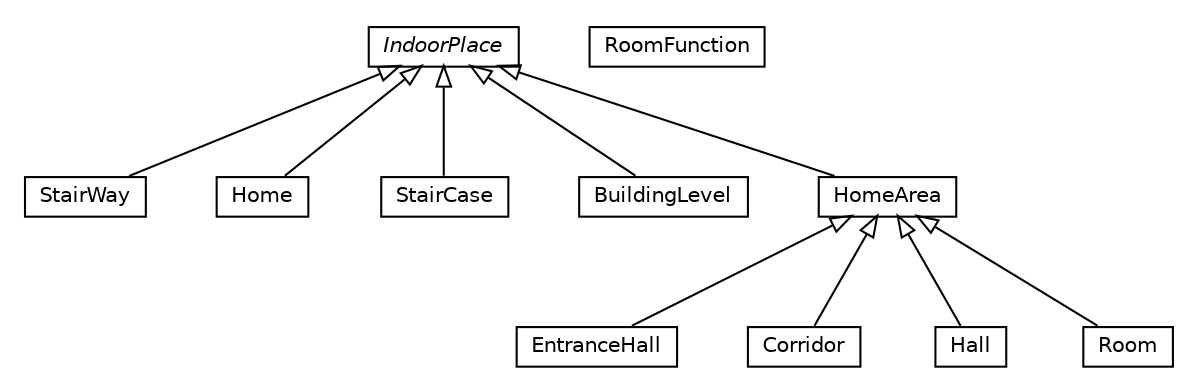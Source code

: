 #!/usr/local/bin/dot
#
# Class diagram 
# Generated by UMLGraph version R5_6-24-gf6e263 (http://www.umlgraph.org/)
#

digraph G {
	edge [fontname="Helvetica",fontsize=10,labelfontname="Helvetica",labelfontsize=10];
	node [fontname="Helvetica",fontsize=10,shape=plaintext];
	nodesep=0.25;
	ranksep=0.5;
	// org.universAAL.ontology.location.indoor.IndoorPlace
	c227562 [label=<<table title="org.universAAL.ontology.location.indoor.IndoorPlace" border="0" cellborder="1" cellspacing="0" cellpadding="2" port="p" href="./IndoorPlace.html">
		<tr><td><table border="0" cellspacing="0" cellpadding="1">
<tr><td align="center" balign="center"><font face="Helvetica-Oblique"> IndoorPlace </font></td></tr>
		</table></td></tr>
		</table>>, URL="./IndoorPlace.html", fontname="Helvetica", fontcolor="black", fontsize=10.0];
	// org.universAAL.ontology.location.indoor.EntranceHall
	c227563 [label=<<table title="org.universAAL.ontology.location.indoor.EntranceHall" border="0" cellborder="1" cellspacing="0" cellpadding="2" port="p" href="./EntranceHall.html">
		<tr><td><table border="0" cellspacing="0" cellpadding="1">
<tr><td align="center" balign="center"> EntranceHall </td></tr>
		</table></td></tr>
		</table>>, URL="./EntranceHall.html", fontname="Helvetica", fontcolor="black", fontsize=10.0];
	// org.universAAL.ontology.location.indoor.StairWay
	c227564 [label=<<table title="org.universAAL.ontology.location.indoor.StairWay" border="0" cellborder="1" cellspacing="0" cellpadding="2" port="p" href="./StairWay.html">
		<tr><td><table border="0" cellspacing="0" cellpadding="1">
<tr><td align="center" balign="center"> StairWay </td></tr>
		</table></td></tr>
		</table>>, URL="./StairWay.html", fontname="Helvetica", fontcolor="black", fontsize=10.0];
	// org.universAAL.ontology.location.indoor.Corridor
	c227565 [label=<<table title="org.universAAL.ontology.location.indoor.Corridor" border="0" cellborder="1" cellspacing="0" cellpadding="2" port="p" href="./Corridor.html">
		<tr><td><table border="0" cellspacing="0" cellpadding="1">
<tr><td align="center" balign="center"> Corridor </td></tr>
		</table></td></tr>
		</table>>, URL="./Corridor.html", fontname="Helvetica", fontcolor="black", fontsize=10.0];
	// org.universAAL.ontology.location.indoor.Hall
	c227566 [label=<<table title="org.universAAL.ontology.location.indoor.Hall" border="0" cellborder="1" cellspacing="0" cellpadding="2" port="p" href="./Hall.html">
		<tr><td><table border="0" cellspacing="0" cellpadding="1">
<tr><td align="center" balign="center"> Hall </td></tr>
		</table></td></tr>
		</table>>, URL="./Hall.html", fontname="Helvetica", fontcolor="black", fontsize=10.0];
	// org.universAAL.ontology.location.indoor.Home
	c227567 [label=<<table title="org.universAAL.ontology.location.indoor.Home" border="0" cellborder="1" cellspacing="0" cellpadding="2" port="p" href="./Home.html">
		<tr><td><table border="0" cellspacing="0" cellpadding="1">
<tr><td align="center" balign="center"> Home </td></tr>
		</table></td></tr>
		</table>>, URL="./Home.html", fontname="Helvetica", fontcolor="black", fontsize=10.0];
	// org.universAAL.ontology.location.indoor.StairCase
	c227568 [label=<<table title="org.universAAL.ontology.location.indoor.StairCase" border="0" cellborder="1" cellspacing="0" cellpadding="2" port="p" href="./StairCase.html">
		<tr><td><table border="0" cellspacing="0" cellpadding="1">
<tr><td align="center" balign="center"> StairCase </td></tr>
		</table></td></tr>
		</table>>, URL="./StairCase.html", fontname="Helvetica", fontcolor="black", fontsize=10.0];
	// org.universAAL.ontology.location.indoor.BuildingLevel
	c227569 [label=<<table title="org.universAAL.ontology.location.indoor.BuildingLevel" border="0" cellborder="1" cellspacing="0" cellpadding="2" port="p" href="./BuildingLevel.html">
		<tr><td><table border="0" cellspacing="0" cellpadding="1">
<tr><td align="center" balign="center"> BuildingLevel </td></tr>
		</table></td></tr>
		</table>>, URL="./BuildingLevel.html", fontname="Helvetica", fontcolor="black", fontsize=10.0];
	// org.universAAL.ontology.location.indoor.RoomFunction
	c227570 [label=<<table title="org.universAAL.ontology.location.indoor.RoomFunction" border="0" cellborder="1" cellspacing="0" cellpadding="2" port="p" href="./RoomFunction.html">
		<tr><td><table border="0" cellspacing="0" cellpadding="1">
<tr><td align="center" balign="center"> RoomFunction </td></tr>
		</table></td></tr>
		</table>>, URL="./RoomFunction.html", fontname="Helvetica", fontcolor="black", fontsize=10.0];
	// org.universAAL.ontology.location.indoor.HomeArea
	c227571 [label=<<table title="org.universAAL.ontology.location.indoor.HomeArea" border="0" cellborder="1" cellspacing="0" cellpadding="2" port="p" href="./HomeArea.html">
		<tr><td><table border="0" cellspacing="0" cellpadding="1">
<tr><td align="center" balign="center"> HomeArea </td></tr>
		</table></td></tr>
		</table>>, URL="./HomeArea.html", fontname="Helvetica", fontcolor="black", fontsize=10.0];
	// org.universAAL.ontology.location.indoor.Room
	c227572 [label=<<table title="org.universAAL.ontology.location.indoor.Room" border="0" cellborder="1" cellspacing="0" cellpadding="2" port="p" href="./Room.html">
		<tr><td><table border="0" cellspacing="0" cellpadding="1">
<tr><td align="center" balign="center"> Room </td></tr>
		</table></td></tr>
		</table>>, URL="./Room.html", fontname="Helvetica", fontcolor="black", fontsize=10.0];
	//org.universAAL.ontology.location.indoor.EntranceHall extends org.universAAL.ontology.location.indoor.HomeArea
	c227571:p -> c227563:p [dir=back,arrowtail=empty];
	//org.universAAL.ontology.location.indoor.StairWay extends org.universAAL.ontology.location.indoor.IndoorPlace
	c227562:p -> c227564:p [dir=back,arrowtail=empty];
	//org.universAAL.ontology.location.indoor.Corridor extends org.universAAL.ontology.location.indoor.HomeArea
	c227571:p -> c227565:p [dir=back,arrowtail=empty];
	//org.universAAL.ontology.location.indoor.Hall extends org.universAAL.ontology.location.indoor.HomeArea
	c227571:p -> c227566:p [dir=back,arrowtail=empty];
	//org.universAAL.ontology.location.indoor.Home extends org.universAAL.ontology.location.indoor.IndoorPlace
	c227562:p -> c227567:p [dir=back,arrowtail=empty];
	//org.universAAL.ontology.location.indoor.StairCase extends org.universAAL.ontology.location.indoor.IndoorPlace
	c227562:p -> c227568:p [dir=back,arrowtail=empty];
	//org.universAAL.ontology.location.indoor.BuildingLevel extends org.universAAL.ontology.location.indoor.IndoorPlace
	c227562:p -> c227569:p [dir=back,arrowtail=empty];
	//org.universAAL.ontology.location.indoor.HomeArea extends org.universAAL.ontology.location.indoor.IndoorPlace
	c227562:p -> c227571:p [dir=back,arrowtail=empty];
	//org.universAAL.ontology.location.indoor.Room extends org.universAAL.ontology.location.indoor.HomeArea
	c227571:p -> c227572:p [dir=back,arrowtail=empty];
}

